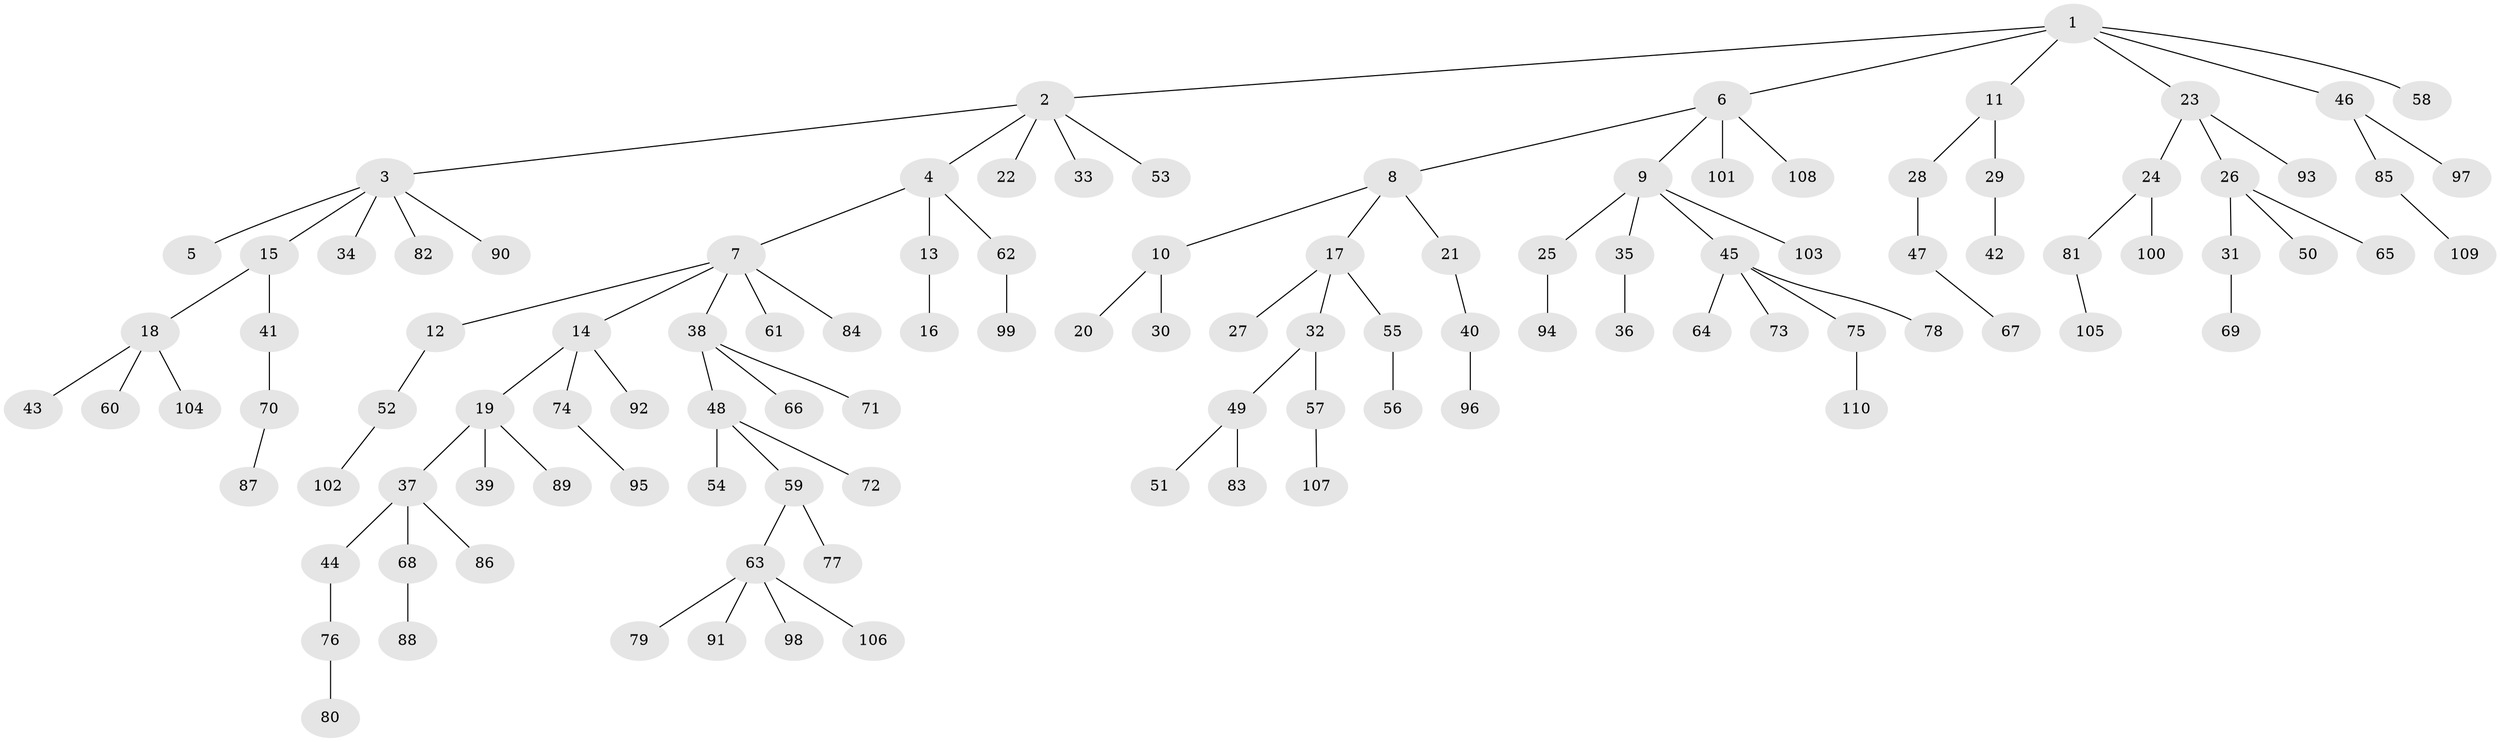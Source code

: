 // coarse degree distribution, {2: 0.06818181818181818, 1: 0.8636363636363636, 6: 0.022727272727272728, 4: 0.022727272727272728, 32: 0.022727272727272728}
// Generated by graph-tools (version 1.1) at 2025/56/03/04/25 21:56:04]
// undirected, 110 vertices, 109 edges
graph export_dot {
graph [start="1"]
  node [color=gray90,style=filled];
  1;
  2;
  3;
  4;
  5;
  6;
  7;
  8;
  9;
  10;
  11;
  12;
  13;
  14;
  15;
  16;
  17;
  18;
  19;
  20;
  21;
  22;
  23;
  24;
  25;
  26;
  27;
  28;
  29;
  30;
  31;
  32;
  33;
  34;
  35;
  36;
  37;
  38;
  39;
  40;
  41;
  42;
  43;
  44;
  45;
  46;
  47;
  48;
  49;
  50;
  51;
  52;
  53;
  54;
  55;
  56;
  57;
  58;
  59;
  60;
  61;
  62;
  63;
  64;
  65;
  66;
  67;
  68;
  69;
  70;
  71;
  72;
  73;
  74;
  75;
  76;
  77;
  78;
  79;
  80;
  81;
  82;
  83;
  84;
  85;
  86;
  87;
  88;
  89;
  90;
  91;
  92;
  93;
  94;
  95;
  96;
  97;
  98;
  99;
  100;
  101;
  102;
  103;
  104;
  105;
  106;
  107;
  108;
  109;
  110;
  1 -- 2;
  1 -- 6;
  1 -- 11;
  1 -- 23;
  1 -- 46;
  1 -- 58;
  2 -- 3;
  2 -- 4;
  2 -- 22;
  2 -- 33;
  2 -- 53;
  3 -- 5;
  3 -- 15;
  3 -- 34;
  3 -- 82;
  3 -- 90;
  4 -- 7;
  4 -- 13;
  4 -- 62;
  6 -- 8;
  6 -- 9;
  6 -- 101;
  6 -- 108;
  7 -- 12;
  7 -- 14;
  7 -- 38;
  7 -- 61;
  7 -- 84;
  8 -- 10;
  8 -- 17;
  8 -- 21;
  9 -- 25;
  9 -- 35;
  9 -- 45;
  9 -- 103;
  10 -- 20;
  10 -- 30;
  11 -- 28;
  11 -- 29;
  12 -- 52;
  13 -- 16;
  14 -- 19;
  14 -- 74;
  14 -- 92;
  15 -- 18;
  15 -- 41;
  17 -- 27;
  17 -- 32;
  17 -- 55;
  18 -- 43;
  18 -- 60;
  18 -- 104;
  19 -- 37;
  19 -- 39;
  19 -- 89;
  21 -- 40;
  23 -- 24;
  23 -- 26;
  23 -- 93;
  24 -- 81;
  24 -- 100;
  25 -- 94;
  26 -- 31;
  26 -- 50;
  26 -- 65;
  28 -- 47;
  29 -- 42;
  31 -- 69;
  32 -- 49;
  32 -- 57;
  35 -- 36;
  37 -- 44;
  37 -- 68;
  37 -- 86;
  38 -- 48;
  38 -- 66;
  38 -- 71;
  40 -- 96;
  41 -- 70;
  44 -- 76;
  45 -- 64;
  45 -- 73;
  45 -- 75;
  45 -- 78;
  46 -- 85;
  46 -- 97;
  47 -- 67;
  48 -- 54;
  48 -- 59;
  48 -- 72;
  49 -- 51;
  49 -- 83;
  52 -- 102;
  55 -- 56;
  57 -- 107;
  59 -- 63;
  59 -- 77;
  62 -- 99;
  63 -- 79;
  63 -- 91;
  63 -- 98;
  63 -- 106;
  68 -- 88;
  70 -- 87;
  74 -- 95;
  75 -- 110;
  76 -- 80;
  81 -- 105;
  85 -- 109;
}

